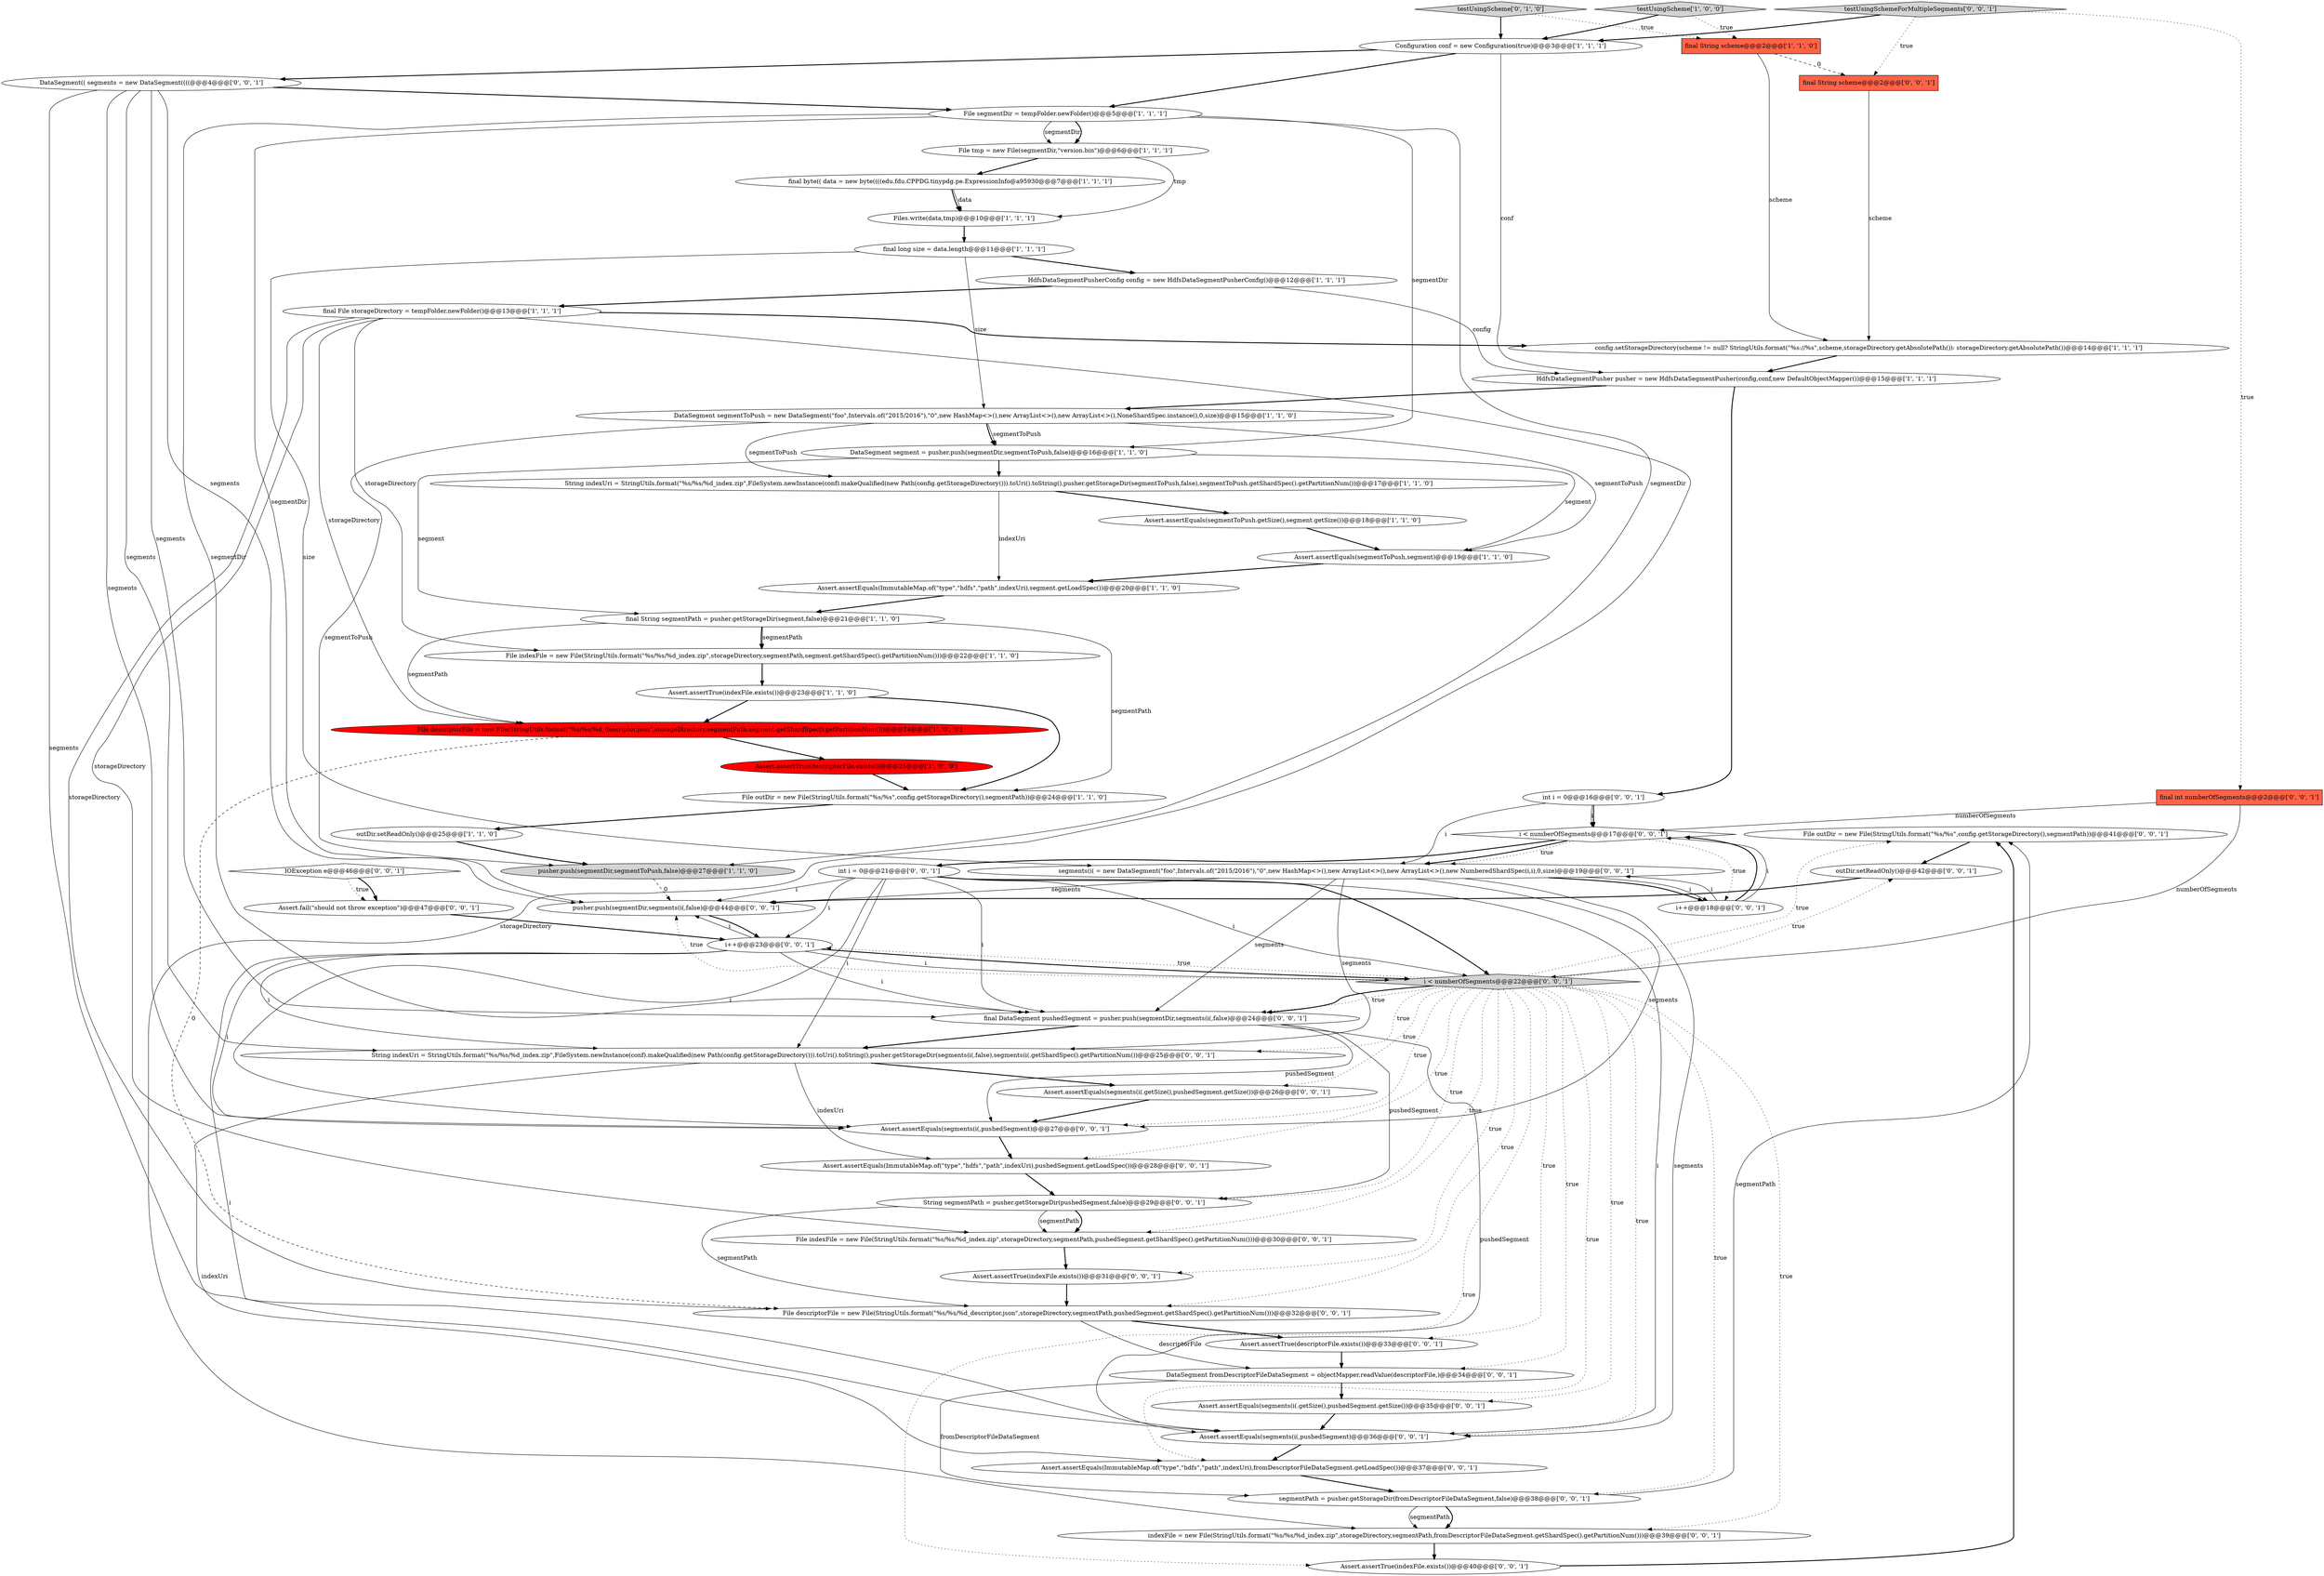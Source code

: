 digraph {
44 [style = filled, label = "File outDir = new File(StringUtils.format(\"%s/%s\",config.getStorageDirectory(),segmentPath))@@@41@@@['0', '0', '1']", fillcolor = white, shape = ellipse image = "AAA0AAABBB3BBB"];
3 [style = filled, label = "File outDir = new File(StringUtils.format(\"%s/%s\",config.getStorageDirectory(),segmentPath))@@@24@@@['1', '1', '0']", fillcolor = white, shape = ellipse image = "AAA0AAABBB1BBB"];
26 [style = filled, label = "testUsingScheme['0', '1', '0']", fillcolor = lightgray, shape = diamond image = "AAA0AAABBB2BBB"];
49 [style = filled, label = "i++@@@23@@@['0', '0', '1']", fillcolor = white, shape = ellipse image = "AAA0AAABBB3BBB"];
54 [style = filled, label = "i < numberOfSegments@@@22@@@['0', '0', '1']", fillcolor = lightgray, shape = diamond image = "AAA0AAABBB3BBB"];
52 [style = filled, label = "DataSegment(( segments = new DataSegment((((@@@4@@@['0', '0', '1']", fillcolor = white, shape = ellipse image = "AAA0AAABBB3BBB"];
4 [style = filled, label = "File segmentDir = tempFolder.newFolder()@@@5@@@['1', '1', '1']", fillcolor = white, shape = ellipse image = "AAA0AAABBB1BBB"];
42 [style = filled, label = "String segmentPath = pusher.getStorageDir(pushedSegment,false)@@@29@@@['0', '0', '1']", fillcolor = white, shape = ellipse image = "AAA0AAABBB3BBB"];
32 [style = filled, label = "Assert.assertTrue(indexFile.exists())@@@31@@@['0', '0', '1']", fillcolor = white, shape = ellipse image = "AAA0AAABBB3BBB"];
47 [style = filled, label = "Assert.assertEquals(ImmutableMap.of(\"type\",\"hdfs\",\"path\",indexUri),fromDescriptorFileDataSegment.getLoadSpec())@@@37@@@['0', '0', '1']", fillcolor = white, shape = ellipse image = "AAA0AAABBB3BBB"];
59 [style = filled, label = "Assert.assertEquals(segments(i(.getSize(),pushedSegment.getSize())@@@35@@@['0', '0', '1']", fillcolor = white, shape = ellipse image = "AAA0AAABBB3BBB"];
20 [style = filled, label = "DataSegment segment = pusher.push(segmentDir,segmentToPush,false)@@@16@@@['1', '1', '0']", fillcolor = white, shape = ellipse image = "AAA0AAABBB1BBB"];
16 [style = filled, label = "testUsingScheme['1', '0', '0']", fillcolor = lightgray, shape = diamond image = "AAA0AAABBB1BBB"];
12 [style = filled, label = "Assert.assertEquals(segmentToPush,segment)@@@19@@@['1', '1', '0']", fillcolor = white, shape = ellipse image = "AAA0AAABBB1BBB"];
50 [style = filled, label = "outDir.setReadOnly()@@@42@@@['0', '0', '1']", fillcolor = white, shape = ellipse image = "AAA0AAABBB3BBB"];
34 [style = filled, label = "File descriptorFile = new File(StringUtils.format(\"%s/%s/%d_descriptor.json\",storageDirectory,segmentPath,pushedSegment.getShardSpec().getPartitionNum()))@@@32@@@['0', '0', '1']", fillcolor = white, shape = ellipse image = "AAA0AAABBB3BBB"];
21 [style = filled, label = "Assert.assertTrue(descriptorFile.exists())@@@25@@@['1', '0', '0']", fillcolor = red, shape = ellipse image = "AAA1AAABBB1BBB"];
27 [style = filled, label = "i < numberOfSegments@@@17@@@['0', '0', '1']", fillcolor = white, shape = diamond image = "AAA0AAABBB3BBB"];
41 [style = filled, label = "int i = 0@@@21@@@['0', '0', '1']", fillcolor = white, shape = ellipse image = "AAA0AAABBB3BBB"];
39 [style = filled, label = "indexFile = new File(StringUtils.format(\"%s/%s/%d_index.zip\",storageDirectory,segmentPath,fromDescriptorFileDataSegment.getShardSpec().getPartitionNum()))@@@39@@@['0', '0', '1']", fillcolor = white, shape = ellipse image = "AAA0AAABBB3BBB"];
29 [style = filled, label = "Assert.assertEquals(segments(i(,pushedSegment)@@@36@@@['0', '0', '1']", fillcolor = white, shape = ellipse image = "AAA0AAABBB3BBB"];
30 [style = filled, label = "segments(i( = new DataSegment(\"foo\",Intervals.of(\"2015/2016\"),\"0\",new HashMap<>(),new ArrayList<>(),new ArrayList<>(),new NumberedShardSpec(i,i),0,size)@@@19@@@['0', '0', '1']", fillcolor = white, shape = ellipse image = "AAA0AAABBB3BBB"];
2 [style = filled, label = "Files.write(data,tmp)@@@10@@@['1', '1', '1']", fillcolor = white, shape = ellipse image = "AAA0AAABBB1BBB"];
14 [style = filled, label = "final File storageDirectory = tempFolder.newFolder()@@@13@@@['1', '1', '1']", fillcolor = white, shape = ellipse image = "AAA0AAABBB1BBB"];
46 [style = filled, label = "Assert.fail(\"should not throw exception\")@@@47@@@['0', '0', '1']", fillcolor = white, shape = ellipse image = "AAA0AAABBB3BBB"];
6 [style = filled, label = "final byte(( data = new byte((((edu.fdu.CPPDG.tinypdg.pe.ExpressionInfo@a95930@@@7@@@['1', '1', '1']", fillcolor = white, shape = ellipse image = "AAA0AAABBB1BBB"];
56 [style = filled, label = "final DataSegment pushedSegment = pusher.push(segmentDir,segments(i(,false)@@@24@@@['0', '0', '1']", fillcolor = white, shape = ellipse image = "AAA0AAABBB3BBB"];
43 [style = filled, label = "IOException e@@@46@@@['0', '0', '1']", fillcolor = white, shape = diamond image = "AAA0AAABBB3BBB"];
24 [style = filled, label = "File indexFile = new File(StringUtils.format(\"%s/%s/%d_index.zip\",storageDirectory,segmentPath,segment.getShardSpec().getPartitionNum()))@@@22@@@['1', '1', '0']", fillcolor = white, shape = ellipse image = "AAA0AAABBB1BBB"];
36 [style = filled, label = "final int numberOfSegments@@@2@@@['0', '0', '1']", fillcolor = tomato, shape = box image = "AAA0AAABBB3BBB"];
15 [style = filled, label = "final String segmentPath = pusher.getStorageDir(segment,false)@@@21@@@['1', '1', '0']", fillcolor = white, shape = ellipse image = "AAA0AAABBB1BBB"];
17 [style = filled, label = "File descriptorFile = new File(StringUtils.format(\"%s/%s/%d_descriptor.json\",storageDirectory,segmentPath,segment.getShardSpec().getPartitionNum()))@@@24@@@['1', '0', '0']", fillcolor = red, shape = ellipse image = "AAA1AAABBB1BBB"];
25 [style = filled, label = "config.setStorageDirectory(scheme != null? StringUtils.format(\"%s://%s\",scheme,storageDirectory.getAbsolutePath()): storageDirectory.getAbsolutePath())@@@14@@@['1', '1', '1']", fillcolor = white, shape = ellipse image = "AAA0AAABBB1BBB"];
55 [style = filled, label = "String indexUri = StringUtils.format(\"%s/%s/%d_index.zip\",FileSystem.newInstance(conf).makeQualified(new Path(config.getStorageDirectory())).toUri().toString(),pusher.getStorageDir(segments(i(,false),segments(i(.getShardSpec().getPartitionNum())@@@25@@@['0', '0', '1']", fillcolor = white, shape = ellipse image = "AAA0AAABBB3BBB"];
38 [style = filled, label = "Assert.assertTrue(indexFile.exists())@@@40@@@['0', '0', '1']", fillcolor = white, shape = ellipse image = "AAA0AAABBB3BBB"];
5 [style = filled, label = "File tmp = new File(segmentDir,\"version.bin\")@@@6@@@['1', '1', '1']", fillcolor = white, shape = ellipse image = "AAA0AAABBB1BBB"];
10 [style = filled, label = "outDir.setReadOnly()@@@25@@@['1', '1', '0']", fillcolor = white, shape = ellipse image = "AAA0AAABBB1BBB"];
48 [style = filled, label = "final String scheme@@@2@@@['0', '0', '1']", fillcolor = tomato, shape = box image = "AAA0AAABBB3BBB"];
51 [style = filled, label = "Assert.assertEquals(segments(i(,pushedSegment)@@@27@@@['0', '0', '1']", fillcolor = white, shape = ellipse image = "AAA0AAABBB3BBB"];
28 [style = filled, label = "DataSegment fromDescriptorFileDataSegment = objectMapper.readValue(descriptorFile,)@@@34@@@['0', '0', '1']", fillcolor = white, shape = ellipse image = "AAA0AAABBB3BBB"];
31 [style = filled, label = "Assert.assertEquals(segments(i(.getSize(),pushedSegment.getSize())@@@26@@@['0', '0', '1']", fillcolor = white, shape = ellipse image = "AAA0AAABBB3BBB"];
7 [style = filled, label = "Configuration conf = new Configuration(true)@@@3@@@['1', '1', '1']", fillcolor = white, shape = ellipse image = "AAA0AAABBB1BBB"];
19 [style = filled, label = "pusher.push(segmentDir,segmentToPush,false)@@@27@@@['1', '1', '0']", fillcolor = lightgray, shape = ellipse image = "AAA0AAABBB1BBB"];
8 [style = filled, label = "Assert.assertEquals(segmentToPush.getSize(),segment.getSize())@@@18@@@['1', '1', '0']", fillcolor = white, shape = ellipse image = "AAA0AAABBB1BBB"];
40 [style = filled, label = "int i = 0@@@16@@@['0', '0', '1']", fillcolor = white, shape = ellipse image = "AAA0AAABBB3BBB"];
53 [style = filled, label = "i++@@@18@@@['0', '0', '1']", fillcolor = white, shape = ellipse image = "AAA0AAABBB3BBB"];
57 [style = filled, label = "segmentPath = pusher.getStorageDir(fromDescriptorFileDataSegment,false)@@@38@@@['0', '0', '1']", fillcolor = white, shape = ellipse image = "AAA0AAABBB3BBB"];
35 [style = filled, label = "File indexFile = new File(StringUtils.format(\"%s/%s/%d_index.zip\",storageDirectory,segmentPath,pushedSegment.getShardSpec().getPartitionNum()))@@@30@@@['0', '0', '1']", fillcolor = white, shape = ellipse image = "AAA0AAABBB3BBB"];
58 [style = filled, label = "testUsingSchemeForMultipleSegments['0', '0', '1']", fillcolor = lightgray, shape = diamond image = "AAA0AAABBB3BBB"];
0 [style = filled, label = "final long size = data.length@@@11@@@['1', '1', '1']", fillcolor = white, shape = ellipse image = "AAA0AAABBB1BBB"];
45 [style = filled, label = "Assert.assertTrue(descriptorFile.exists())@@@33@@@['0', '0', '1']", fillcolor = white, shape = ellipse image = "AAA0AAABBB3BBB"];
22 [style = filled, label = "HdfsDataSegmentPusher pusher = new HdfsDataSegmentPusher(config,conf,new DefaultObjectMapper())@@@15@@@['1', '1', '1']", fillcolor = white, shape = ellipse image = "AAA0AAABBB1BBB"];
9 [style = filled, label = "Assert.assertEquals(ImmutableMap.of(\"type\",\"hdfs\",\"path\",indexUri),segment.getLoadSpec())@@@20@@@['1', '1', '0']", fillcolor = white, shape = ellipse image = "AAA0AAABBB1BBB"];
18 [style = filled, label = "String indexUri = StringUtils.format(\"%s/%s/%d_index.zip\",FileSystem.newInstance(conf).makeQualified(new Path(config.getStorageDirectory())).toUri().toString(),pusher.getStorageDir(segmentToPush,false),segmentToPush.getShardSpec().getPartitionNum())@@@17@@@['1', '1', '0']", fillcolor = white, shape = ellipse image = "AAA0AAABBB1BBB"];
23 [style = filled, label = "final String scheme@@@2@@@['1', '1', '0']", fillcolor = tomato, shape = box image = "AAA0AAABBB1BBB"];
13 [style = filled, label = "HdfsDataSegmentPusherConfig config = new HdfsDataSegmentPusherConfig()@@@12@@@['1', '1', '1']", fillcolor = white, shape = ellipse image = "AAA0AAABBB1BBB"];
1 [style = filled, label = "Assert.assertTrue(indexFile.exists())@@@23@@@['1', '1', '0']", fillcolor = white, shape = ellipse image = "AAA0AAABBB1BBB"];
33 [style = filled, label = "pusher.push(segmentDir,segments(i(,false)@@@44@@@['0', '0', '1']", fillcolor = white, shape = ellipse image = "AAA0AAABBB3BBB"];
37 [style = filled, label = "Assert.assertEquals(ImmutableMap.of(\"type\",\"hdfs\",\"path\",indexUri),pushedSegment.getLoadSpec())@@@28@@@['0', '0', '1']", fillcolor = white, shape = ellipse image = "AAA0AAABBB3BBB"];
11 [style = filled, label = "DataSegment segmentToPush = new DataSegment(\"foo\",Intervals.of(\"2015/2016\"),\"0\",new HashMap<>(),new ArrayList<>(),new ArrayList<>(),NoneShardSpec.instance(),0,size)@@@15@@@['1', '1', '0']", fillcolor = white, shape = ellipse image = "AAA0AAABBB1BBB"];
54->49 [style = dotted, label="true"];
54->56 [style = bold, label=""];
54->35 [style = dotted, label="true"];
14->25 [style = bold, label=""];
0->13 [style = bold, label=""];
25->22 [style = bold, label=""];
38->44 [style = bold, label=""];
49->33 [style = solid, label="i"];
23->48 [style = dashed, label="0"];
10->19 [style = bold, label=""];
4->19 [style = solid, label="segmentDir"];
16->7 [style = bold, label=""];
54->38 [style = dotted, label="true"];
5->2 [style = solid, label="tmp"];
32->34 [style = bold, label=""];
7->52 [style = bold, label=""];
12->9 [style = bold, label=""];
41->51 [style = solid, label="i"];
53->27 [style = bold, label=""];
54->37 [style = dotted, label="true"];
54->31 [style = dotted, label="true"];
54->51 [style = dotted, label="true"];
4->56 [style = solid, label="segmentDir"];
14->17 [style = solid, label="storageDirectory"];
55->47 [style = solid, label="indexUri"];
54->56 [style = dotted, label="true"];
57->39 [style = bold, label=""];
18->9 [style = solid, label="indexUri"];
41->33 [style = solid, label="i"];
53->27 [style = solid, label="i"];
0->30 [style = solid, label="size"];
39->38 [style = bold, label=""];
43->46 [style = dotted, label="true"];
52->51 [style = solid, label="segments"];
41->54 [style = bold, label=""];
55->31 [style = bold, label=""];
41->54 [style = solid, label="i"];
13->14 [style = bold, label=""];
17->21 [style = bold, label=""];
57->44 [style = solid, label="segmentPath"];
54->45 [style = dotted, label="true"];
21->3 [style = bold, label=""];
11->20 [style = solid, label="segmentToPush"];
29->47 [style = bold, label=""];
42->34 [style = solid, label="segmentPath"];
41->49 [style = solid, label="i"];
41->29 [style = solid, label="i"];
30->33 [style = solid, label="segments"];
40->27 [style = solid, label="i"];
57->39 [style = solid, label="segmentPath"];
26->7 [style = bold, label=""];
27->30 [style = bold, label=""];
6->2 [style = solid, label="data"];
52->29 [style = solid, label="segments"];
44->50 [style = bold, label=""];
26->23 [style = dotted, label="true"];
49->54 [style = solid, label="i"];
4->5 [style = solid, label="segmentDir"];
58->48 [style = dotted, label="true"];
4->20 [style = solid, label="segmentDir"];
52->33 [style = solid, label="segments"];
11->18 [style = solid, label="segmentToPush"];
36->54 [style = solid, label="numberOfSegments"];
43->46 [style = bold, label=""];
1->17 [style = bold, label=""];
6->2 [style = bold, label=""];
54->59 [style = dotted, label="true"];
20->18 [style = bold, label=""];
47->57 [style = bold, label=""];
3->10 [style = bold, label=""];
49->55 [style = solid, label="i"];
15->3 [style = solid, label="segmentPath"];
31->51 [style = bold, label=""];
5->6 [style = bold, label=""];
40->30 [style = solid, label="i"];
56->29 [style = solid, label="pushedSegment"];
48->25 [style = solid, label="scheme"];
36->27 [style = solid, label="numberOfSegments"];
28->59 [style = bold, label=""];
49->54 [style = bold, label=""];
22->11 [style = bold, label=""];
11->12 [style = solid, label="segmentToPush"];
54->34 [style = dotted, label="true"];
49->29 [style = solid, label="i"];
30->29 [style = solid, label="segments"];
15->17 [style = solid, label="segmentPath"];
14->39 [style = solid, label="storageDirectory"];
56->42 [style = solid, label="pushedSegment"];
13->22 [style = solid, label="config"];
54->57 [style = dotted, label="true"];
54->44 [style = dotted, label="true"];
52->4 [style = bold, label=""];
1->3 [style = bold, label=""];
0->11 [style = solid, label="size"];
35->32 [style = bold, label=""];
30->56 [style = solid, label="segments"];
30->53 [style = bold, label=""];
7->4 [style = bold, label=""];
20->12 [style = solid, label="segment"];
15->24 [style = solid, label="segmentPath"];
7->22 [style = solid, label="conf"];
4->33 [style = solid, label="segmentDir"];
20->15 [style = solid, label="segment"];
2->0 [style = bold, label=""];
51->37 [style = bold, label=""];
58->7 [style = bold, label=""];
54->50 [style = dotted, label="true"];
54->28 [style = dotted, label="true"];
40->27 [style = bold, label=""];
54->42 [style = dotted, label="true"];
53->30 [style = solid, label="i"];
54->29 [style = dotted, label="true"];
18->8 [style = bold, label=""];
50->33 [style = bold, label=""];
23->25 [style = solid, label="scheme"];
24->1 [style = bold, label=""];
33->49 [style = bold, label=""];
56->51 [style = solid, label="pushedSegment"];
4->5 [style = bold, label=""];
54->32 [style = dotted, label="true"];
8->12 [style = bold, label=""];
30->53 [style = solid, label="i"];
37->42 [style = bold, label=""];
41->56 [style = solid, label="i"];
22->40 [style = bold, label=""];
54->33 [style = dotted, label="true"];
11->20 [style = bold, label=""];
14->24 [style = solid, label="storageDirectory"];
17->34 [style = dashed, label="0"];
52->55 [style = solid, label="segments"];
11->19 [style = solid, label="segmentToPush"];
34->45 [style = bold, label=""];
46->49 [style = bold, label=""];
58->36 [style = dotted, label="true"];
54->39 [style = dotted, label="true"];
45->28 [style = bold, label=""];
30->55 [style = solid, label="segments"];
16->23 [style = dotted, label="true"];
52->56 [style = solid, label="segments"];
42->35 [style = bold, label=""];
27->30 [style = dotted, label="true"];
14->35 [style = solid, label="storageDirectory"];
59->29 [style = bold, label=""];
54->47 [style = dotted, label="true"];
49->56 [style = solid, label="i"];
42->35 [style = solid, label="segmentPath"];
9->15 [style = bold, label=""];
15->24 [style = bold, label=""];
27->41 [style = bold, label=""];
30->51 [style = solid, label="segments"];
14->34 [style = solid, label="storageDirectory"];
28->57 [style = solid, label="fromDescriptorFileDataSegment"];
54->55 [style = dotted, label="true"];
41->55 [style = solid, label="i"];
34->28 [style = solid, label="descriptorFile"];
19->33 [style = dashed, label="0"];
27->53 [style = dotted, label="true"];
49->51 [style = solid, label="i"];
56->55 [style = bold, label=""];
55->37 [style = solid, label="indexUri"];
}
